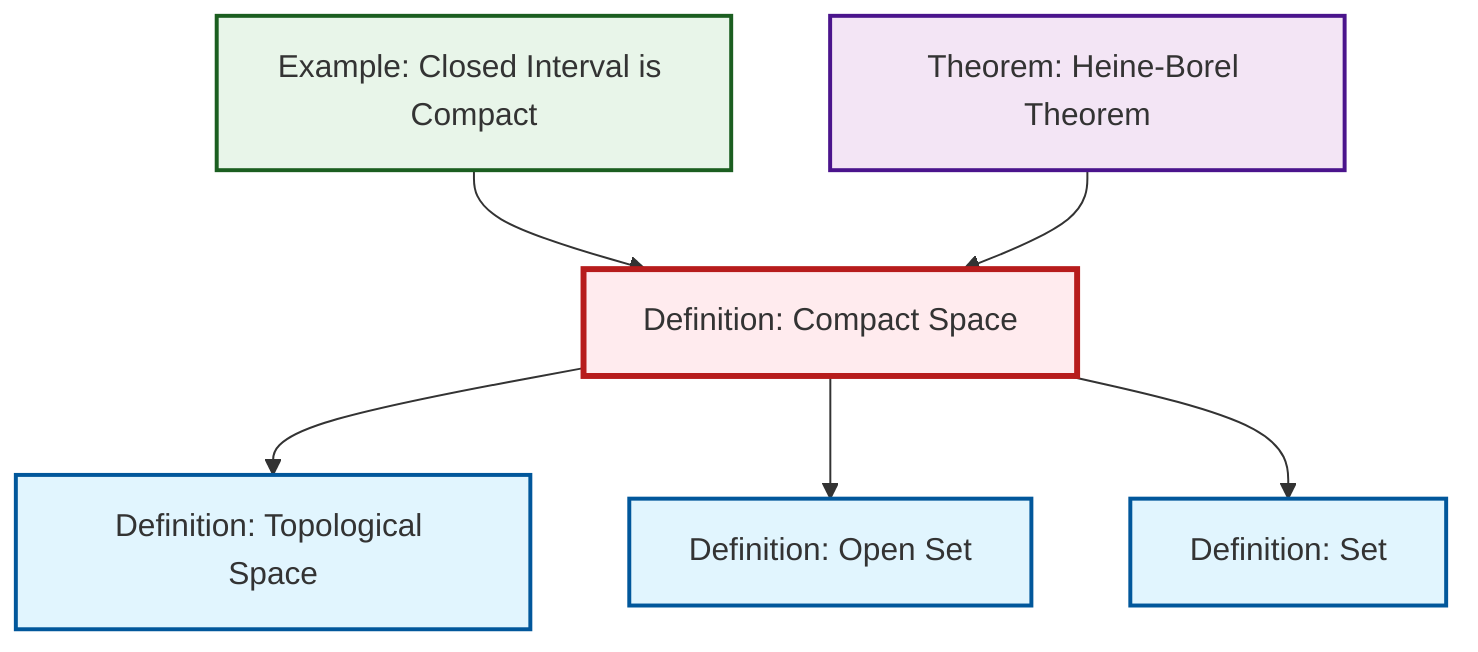 graph TD
    classDef definition fill:#e1f5fe,stroke:#01579b,stroke-width:2px
    classDef theorem fill:#f3e5f5,stroke:#4a148c,stroke-width:2px
    classDef axiom fill:#fff3e0,stroke:#e65100,stroke-width:2px
    classDef example fill:#e8f5e9,stroke:#1b5e20,stroke-width:2px
    classDef current fill:#ffebee,stroke:#b71c1c,stroke-width:3px
    def-set["Definition: Set"]:::definition
    thm-heine-borel["Theorem: Heine-Borel Theorem"]:::theorem
    ex-closed-interval-compact["Example: Closed Interval is Compact"]:::example
    def-open-set["Definition: Open Set"]:::definition
    def-topological-space["Definition: Topological Space"]:::definition
    def-compact["Definition: Compact Space"]:::definition
    def-compact --> def-topological-space
    ex-closed-interval-compact --> def-compact
    def-compact --> def-open-set
    thm-heine-borel --> def-compact
    def-compact --> def-set
    class def-compact current